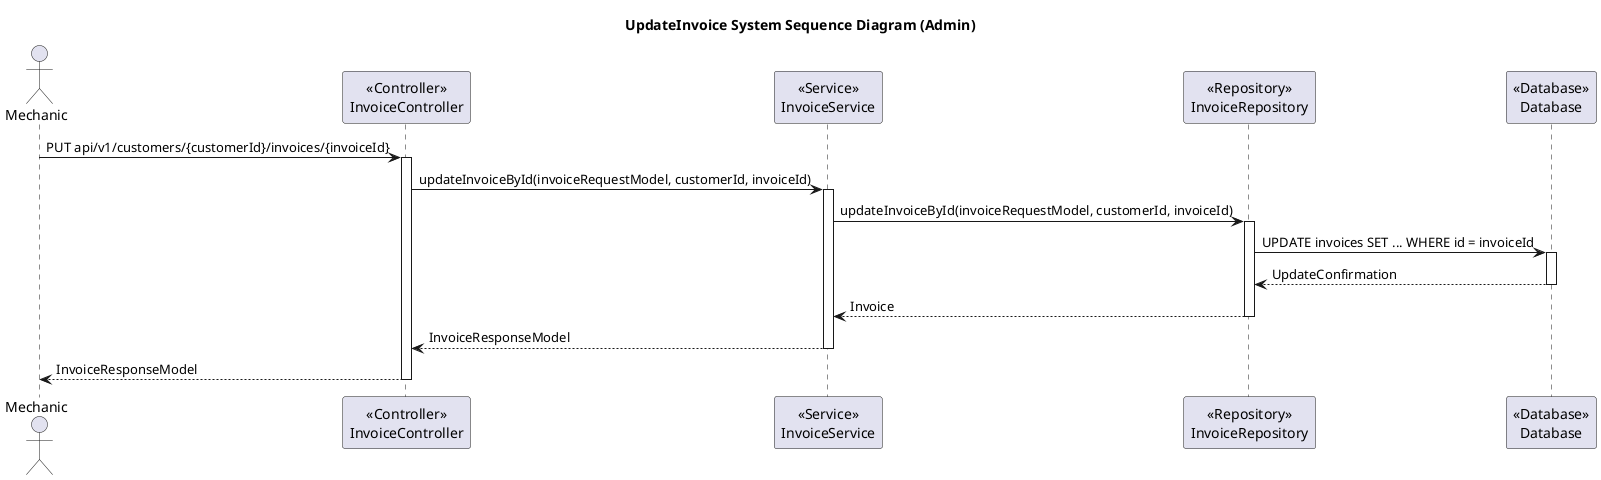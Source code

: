 @startuml
title UpdateInvoice System Sequence Diagram (Admin)

actor Mechanic

participant InvoiceController as "<<Controller>>\nInvoiceController"
participant InvoiceService as "<<Service>>\nInvoiceService"
participant InvoiceRepository as "<<Repository>>\nInvoiceRepository"
participant Database as "<<Database>>\nDatabase"

Mechanic -> InvoiceController: PUT api/v1/customers/{customerId}/invoices/{invoiceId}
activate InvoiceController

InvoiceController -> InvoiceService: updateInvoiceById(invoiceRequestModel, customerId, invoiceId)
activate InvoiceService

InvoiceService -> InvoiceRepository: updateInvoiceById(invoiceRequestModel, customerId, invoiceId)
activate InvoiceRepository

InvoiceRepository -> Database: UPDATE invoices SET ... WHERE id = invoiceId
activate Database

Database --> InvoiceRepository: UpdateConfirmation
deactivate Database

InvoiceRepository --> InvoiceService: Invoice
deactivate InvoiceRepository

InvoiceService --> InvoiceController: InvoiceResponseModel
deactivate InvoiceService

InvoiceController --> Mechanic: InvoiceResponseModel
deactivate InvoiceController
@enduml
